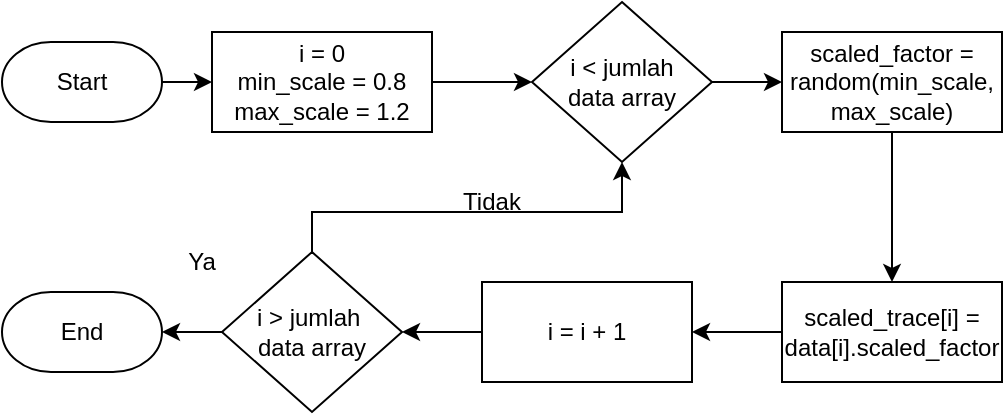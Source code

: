 <mxfile version="24.6.5" type="device">
  <diagram id="gjq1hAPrV0FznT3HTEMV" name="Page-1">
    <mxGraphModel dx="993" dy="558" grid="0" gridSize="10" guides="1" tooltips="1" connect="1" arrows="1" fold="1" page="1" pageScale="1" pageWidth="850" pageHeight="1100" math="0" shadow="0">
      <root>
        <mxCell id="0" />
        <mxCell id="1" parent="0" />
        <mxCell id="j6-mvxnF7xv8JA3k6oFM-1" style="edgeStyle=orthogonalEdgeStyle;rounded=0;orthogonalLoop=1;jettySize=auto;html=1;entryX=0;entryY=0.5;entryDx=0;entryDy=0;" edge="1" parent="1" source="5YQfuxO5G8ET3KVhovlf-2" target="5YQfuxO5G8ET3KVhovlf-4">
          <mxGeometry relative="1" as="geometry" />
        </mxCell>
        <mxCell id="5YQfuxO5G8ET3KVhovlf-2" value="Start" style="strokeWidth=1;html=1;shape=mxgraph.flowchart.terminator;whiteSpace=wrap;" parent="1" vertex="1">
          <mxGeometry x="160" y="115" width="80" height="40" as="geometry" />
        </mxCell>
        <mxCell id="j6-mvxnF7xv8JA3k6oFM-2" value="" style="edgeStyle=orthogonalEdgeStyle;rounded=0;orthogonalLoop=1;jettySize=auto;html=1;" edge="1" parent="1" source="5YQfuxO5G8ET3KVhovlf-4" target="5YQfuxO5G8ET3KVhovlf-6">
          <mxGeometry relative="1" as="geometry" />
        </mxCell>
        <mxCell id="5YQfuxO5G8ET3KVhovlf-4" value="i = 0&lt;div&gt;min_scale = 0.8&lt;/div&gt;&lt;div&gt;max_scale = 1.2&lt;/div&gt;" style="rounded=0;whiteSpace=wrap;html=1;" parent="1" vertex="1">
          <mxGeometry x="265" y="110" width="110" height="50" as="geometry" />
        </mxCell>
        <mxCell id="j6-mvxnF7xv8JA3k6oFM-9" value="" style="edgeStyle=orthogonalEdgeStyle;rounded=0;orthogonalLoop=1;jettySize=auto;html=1;" edge="1" parent="1" source="5YQfuxO5G8ET3KVhovlf-6" target="5YQfuxO5G8ET3KVhovlf-8">
          <mxGeometry relative="1" as="geometry" />
        </mxCell>
        <mxCell id="5YQfuxO5G8ET3KVhovlf-6" value="i &amp;lt; jumlah&lt;div&gt;data array&lt;/div&gt;" style="strokeWidth=1;html=1;shape=mxgraph.flowchart.decision;whiteSpace=wrap;" parent="1" vertex="1">
          <mxGeometry x="425" y="95" width="90" height="80" as="geometry" />
        </mxCell>
        <mxCell id="j6-mvxnF7xv8JA3k6oFM-8" value="" style="edgeStyle=orthogonalEdgeStyle;rounded=0;orthogonalLoop=1;jettySize=auto;html=1;" edge="1" parent="1" source="5YQfuxO5G8ET3KVhovlf-8" target="5YQfuxO5G8ET3KVhovlf-10">
          <mxGeometry relative="1" as="geometry" />
        </mxCell>
        <mxCell id="5YQfuxO5G8ET3KVhovlf-8" value="scaled_factor = random(min_scale, max_scale)" style="rounded=0;whiteSpace=wrap;html=1;" parent="1" vertex="1">
          <mxGeometry x="550" y="110" width="110" height="50" as="geometry" />
        </mxCell>
        <mxCell id="j6-mvxnF7xv8JA3k6oFM-7" value="" style="edgeStyle=orthogonalEdgeStyle;rounded=0;orthogonalLoop=1;jettySize=auto;html=1;" edge="1" parent="1" source="5YQfuxO5G8ET3KVhovlf-10" target="5YQfuxO5G8ET3KVhovlf-12">
          <mxGeometry relative="1" as="geometry" />
        </mxCell>
        <mxCell id="5YQfuxO5G8ET3KVhovlf-10" value="scaled_trace[i] = data[i].scaled_factor" style="rounded=0;whiteSpace=wrap;html=1;" parent="1" vertex="1">
          <mxGeometry x="550" y="235" width="110" height="50" as="geometry" />
        </mxCell>
        <mxCell id="5YQfuxO5G8ET3KVhovlf-12" value="i = i + 1" style="rounded=0;whiteSpace=wrap;html=1;" parent="1" vertex="1">
          <mxGeometry x="400" y="235" width="105" height="50" as="geometry" />
        </mxCell>
        <mxCell id="j6-mvxnF7xv8JA3k6oFM-4" value="" style="edgeStyle=orthogonalEdgeStyle;rounded=0;orthogonalLoop=1;jettySize=auto;html=1;" edge="1" parent="1" source="5YQfuxO5G8ET3KVhovlf-14" target="5YQfuxO5G8ET3KVhovlf-15">
          <mxGeometry relative="1" as="geometry" />
        </mxCell>
        <mxCell id="5YQfuxO5G8ET3KVhovlf-14" value="i &amp;gt; jumlah&amp;nbsp;&lt;div&gt;data array&lt;/div&gt;" style="strokeWidth=1;html=1;shape=mxgraph.flowchart.decision;whiteSpace=wrap;" parent="1" vertex="1">
          <mxGeometry x="270" y="220" width="90" height="80" as="geometry" />
        </mxCell>
        <mxCell id="5YQfuxO5G8ET3KVhovlf-15" value="End" style="strokeWidth=1;html=1;shape=mxgraph.flowchart.terminator;whiteSpace=wrap;" parent="1" vertex="1">
          <mxGeometry x="160" y="240" width="80" height="40" as="geometry" />
        </mxCell>
        <mxCell id="5YQfuxO5G8ET3KVhovlf-17" value="Tidak" style="text;html=1;align=center;verticalAlign=middle;whiteSpace=wrap;rounded=0;" parent="1" vertex="1">
          <mxGeometry x="375" y="180" width="60" height="30" as="geometry" />
        </mxCell>
        <mxCell id="5YQfuxO5G8ET3KVhovlf-18" value="Ya" style="text;html=1;align=center;verticalAlign=middle;whiteSpace=wrap;rounded=0;" parent="1" vertex="1">
          <mxGeometry x="230" y="210" width="60" height="30" as="geometry" />
        </mxCell>
        <mxCell id="j6-mvxnF7xv8JA3k6oFM-3" style="edgeStyle=orthogonalEdgeStyle;rounded=0;orthogonalLoop=1;jettySize=auto;html=1;entryX=0.5;entryY=1;entryDx=0;entryDy=0;entryPerimeter=0;" edge="1" parent="1" source="5YQfuxO5G8ET3KVhovlf-14" target="5YQfuxO5G8ET3KVhovlf-6">
          <mxGeometry relative="1" as="geometry">
            <Array as="points">
              <mxPoint x="315" y="200" />
              <mxPoint x="470" y="200" />
            </Array>
          </mxGeometry>
        </mxCell>
        <mxCell id="j6-mvxnF7xv8JA3k6oFM-6" style="edgeStyle=orthogonalEdgeStyle;rounded=0;orthogonalLoop=1;jettySize=auto;html=1;entryX=1;entryY=0.5;entryDx=0;entryDy=0;entryPerimeter=0;" edge="1" parent="1" source="5YQfuxO5G8ET3KVhovlf-12" target="5YQfuxO5G8ET3KVhovlf-14">
          <mxGeometry relative="1" as="geometry" />
        </mxCell>
      </root>
    </mxGraphModel>
  </diagram>
</mxfile>
